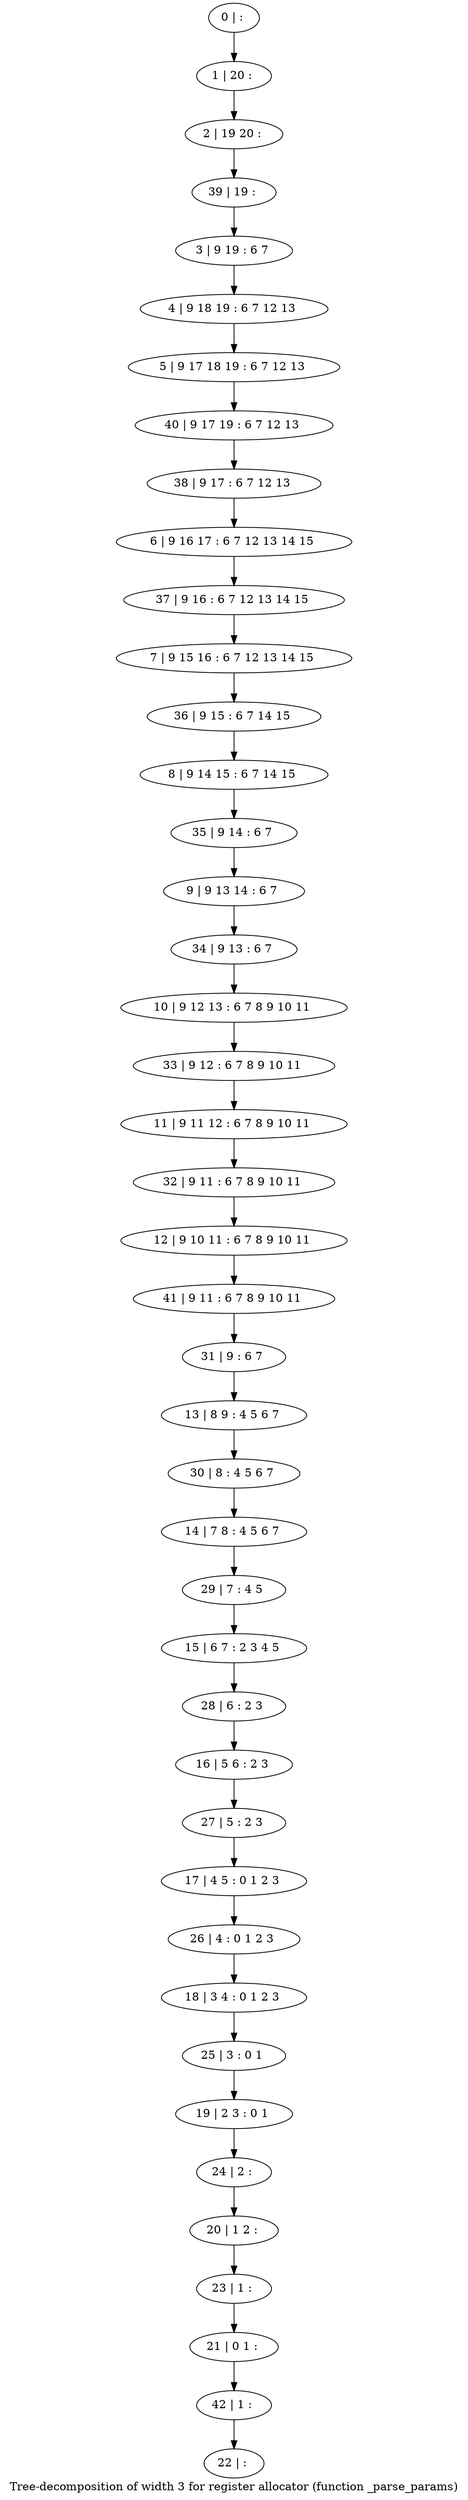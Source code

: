 digraph G {
graph [label="Tree-decomposition of width 3 for register allocator (function _parse_params)"]
0[label="0 | : "];
1[label="1 | 20 : "];
2[label="2 | 19 20 : "];
3[label="3 | 9 19 : 6 7 "];
4[label="4 | 9 18 19 : 6 7 12 13 "];
5[label="5 | 9 17 18 19 : 6 7 12 13 "];
6[label="6 | 9 16 17 : 6 7 12 13 14 15 "];
7[label="7 | 9 15 16 : 6 7 12 13 14 15 "];
8[label="8 | 9 14 15 : 6 7 14 15 "];
9[label="9 | 9 13 14 : 6 7 "];
10[label="10 | 9 12 13 : 6 7 8 9 10 11 "];
11[label="11 | 9 11 12 : 6 7 8 9 10 11 "];
12[label="12 | 9 10 11 : 6 7 8 9 10 11 "];
13[label="13 | 8 9 : 4 5 6 7 "];
14[label="14 | 7 8 : 4 5 6 7 "];
15[label="15 | 6 7 : 2 3 4 5 "];
16[label="16 | 5 6 : 2 3 "];
17[label="17 | 4 5 : 0 1 2 3 "];
18[label="18 | 3 4 : 0 1 2 3 "];
19[label="19 | 2 3 : 0 1 "];
20[label="20 | 1 2 : "];
21[label="21 | 0 1 : "];
22[label="22 | : "];
23[label="23 | 1 : "];
24[label="24 | 2 : "];
25[label="25 | 3 : 0 1 "];
26[label="26 | 4 : 0 1 2 3 "];
27[label="27 | 5 : 2 3 "];
28[label="28 | 6 : 2 3 "];
29[label="29 | 7 : 4 5 "];
30[label="30 | 8 : 4 5 6 7 "];
31[label="31 | 9 : 6 7 "];
32[label="32 | 9 11 : 6 7 8 9 10 11 "];
33[label="33 | 9 12 : 6 7 8 9 10 11 "];
34[label="34 | 9 13 : 6 7 "];
35[label="35 | 9 14 : 6 7 "];
36[label="36 | 9 15 : 6 7 14 15 "];
37[label="37 | 9 16 : 6 7 12 13 14 15 "];
38[label="38 | 9 17 : 6 7 12 13 "];
39[label="39 | 19 : "];
40[label="40 | 9 17 19 : 6 7 12 13 "];
41[label="41 | 9 11 : 6 7 8 9 10 11 "];
42[label="42 | 1 : "];
0->1 ;
1->2 ;
3->4 ;
4->5 ;
23->21 ;
20->23 ;
24->20 ;
19->24 ;
25->19 ;
18->25 ;
26->18 ;
17->26 ;
27->17 ;
16->27 ;
28->16 ;
15->28 ;
29->15 ;
14->29 ;
30->14 ;
13->30 ;
31->13 ;
32->12 ;
11->32 ;
33->11 ;
10->33 ;
34->10 ;
9->34 ;
35->9 ;
8->35 ;
36->8 ;
7->36 ;
37->7 ;
6->37 ;
38->6 ;
39->3 ;
2->39 ;
40->38 ;
5->40 ;
41->31 ;
12->41 ;
42->22 ;
21->42 ;
}
